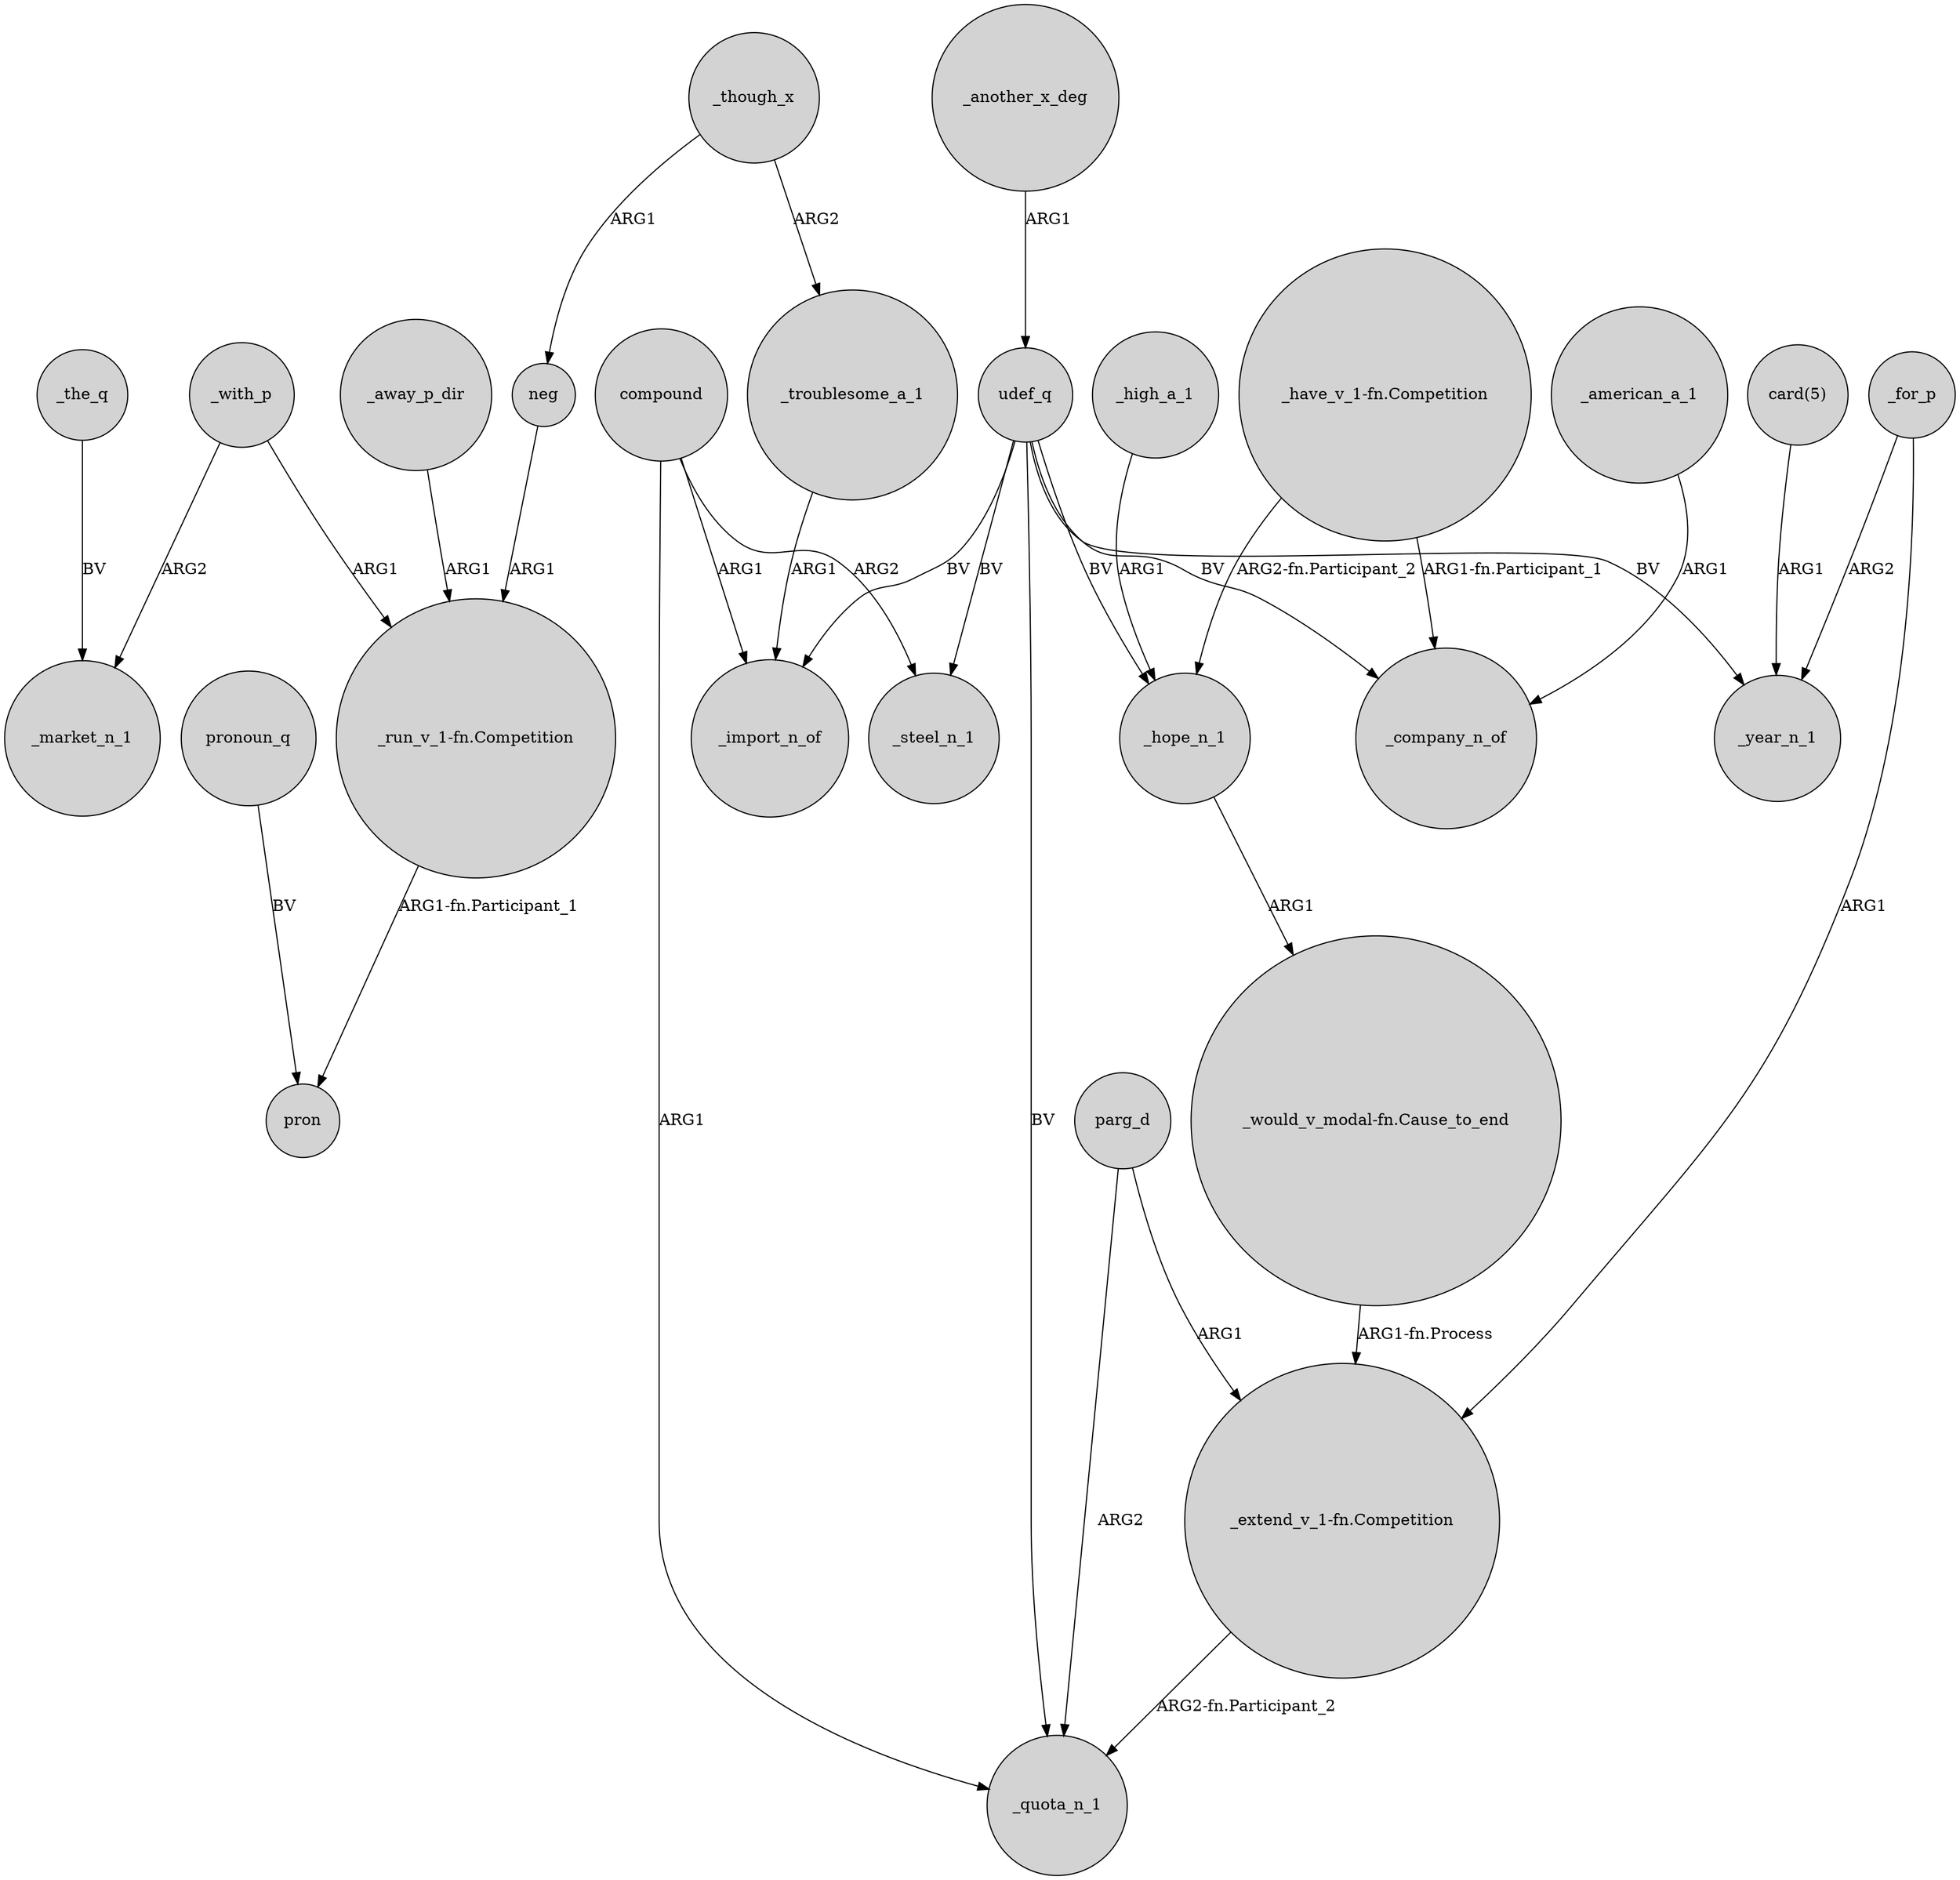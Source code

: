 digraph {
	node [shape=circle style=filled]
	"_run_v_1-fn.Competition" -> pron [label="ARG1-fn.Participant_1"]
	_hope_n_1 -> "_would_v_modal-fn.Cause_to_end" [label=ARG1]
	parg_d -> _quota_n_1 [label=ARG2]
	_american_a_1 -> _company_n_of [label=ARG1]
	neg -> "_run_v_1-fn.Competition" [label=ARG1]
	compound -> _import_n_of [label=ARG1]
	parg_d -> "_extend_v_1-fn.Competition" [label=ARG1]
	_for_p -> "_extend_v_1-fn.Competition" [label=ARG1]
	udef_q -> _hope_n_1 [label=BV]
	_away_p_dir -> "_run_v_1-fn.Competition" [label=ARG1]
	_with_p -> _market_n_1 [label=ARG2]
	udef_q -> _quota_n_1 [label=BV]
	_though_x -> neg [label=ARG1]
	_the_q -> _market_n_1 [label=BV]
	pronoun_q -> pron [label=BV]
	udef_q -> _steel_n_1 [label=BV]
	_with_p -> "_run_v_1-fn.Competition" [label=ARG1]
	_high_a_1 -> _hope_n_1 [label=ARG1]
	"_extend_v_1-fn.Competition" -> _quota_n_1 [label="ARG2-fn.Participant_2"]
	_though_x -> _troublesome_a_1 [label=ARG2]
	udef_q -> _company_n_of [label=BV]
	_troublesome_a_1 -> _import_n_of [label=ARG1]
	compound -> _steel_n_1 [label=ARG2]
	compound -> _quota_n_1 [label=ARG1]
	"_have_v_1-fn.Competition" -> _company_n_of [label="ARG1-fn.Participant_1"]
	"card(5)" -> _year_n_1 [label=ARG1]
	udef_q -> _year_n_1 [label=BV]
	"_would_v_modal-fn.Cause_to_end" -> "_extend_v_1-fn.Competition" [label="ARG1-fn.Process"]
	_for_p -> _year_n_1 [label=ARG2]
	_another_x_deg -> udef_q [label=ARG1]
	"_have_v_1-fn.Competition" -> _hope_n_1 [label="ARG2-fn.Participant_2"]
	udef_q -> _import_n_of [label=BV]
}
